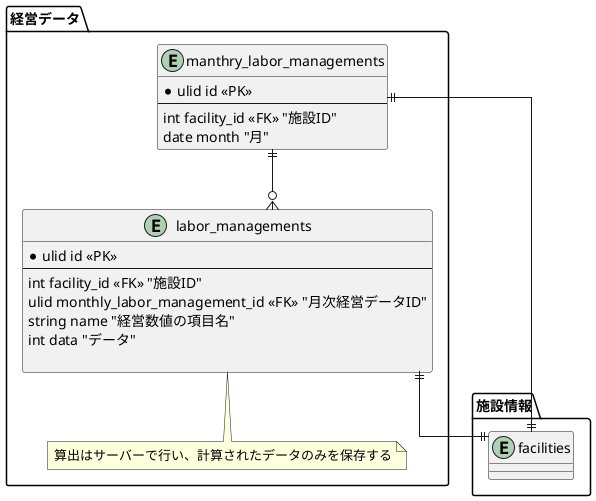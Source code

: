 @startuml entity-relationship-diagram
skinparam linetype ortho

package 経営データ {
  entity labor_managements {
    * ulid id <<PK>>
    --
    int facility_id <<FK>> "施設ID"
    ulid monthly_labor_management_id <<FK>> "月次経営データID"
    string name "経営数値の項目名"
    int data "データ"

  }

  note bottom of labor_managements
  算出はサーバーで行い、計算されたデータのみを保存する
  end note

  entity manthry_labor_managements {
    * ulid id <<PK>>
    --
    int facility_id <<FK>> "施設ID"
    date month "月"
  }
}

package 施設情報 {
  entity facilities {
  }
}


manthry_labor_managements ||--o{ labor_managements
manthry_labor_managements ||--|| facilities
labor_managements ||--|| facilities

@enduml